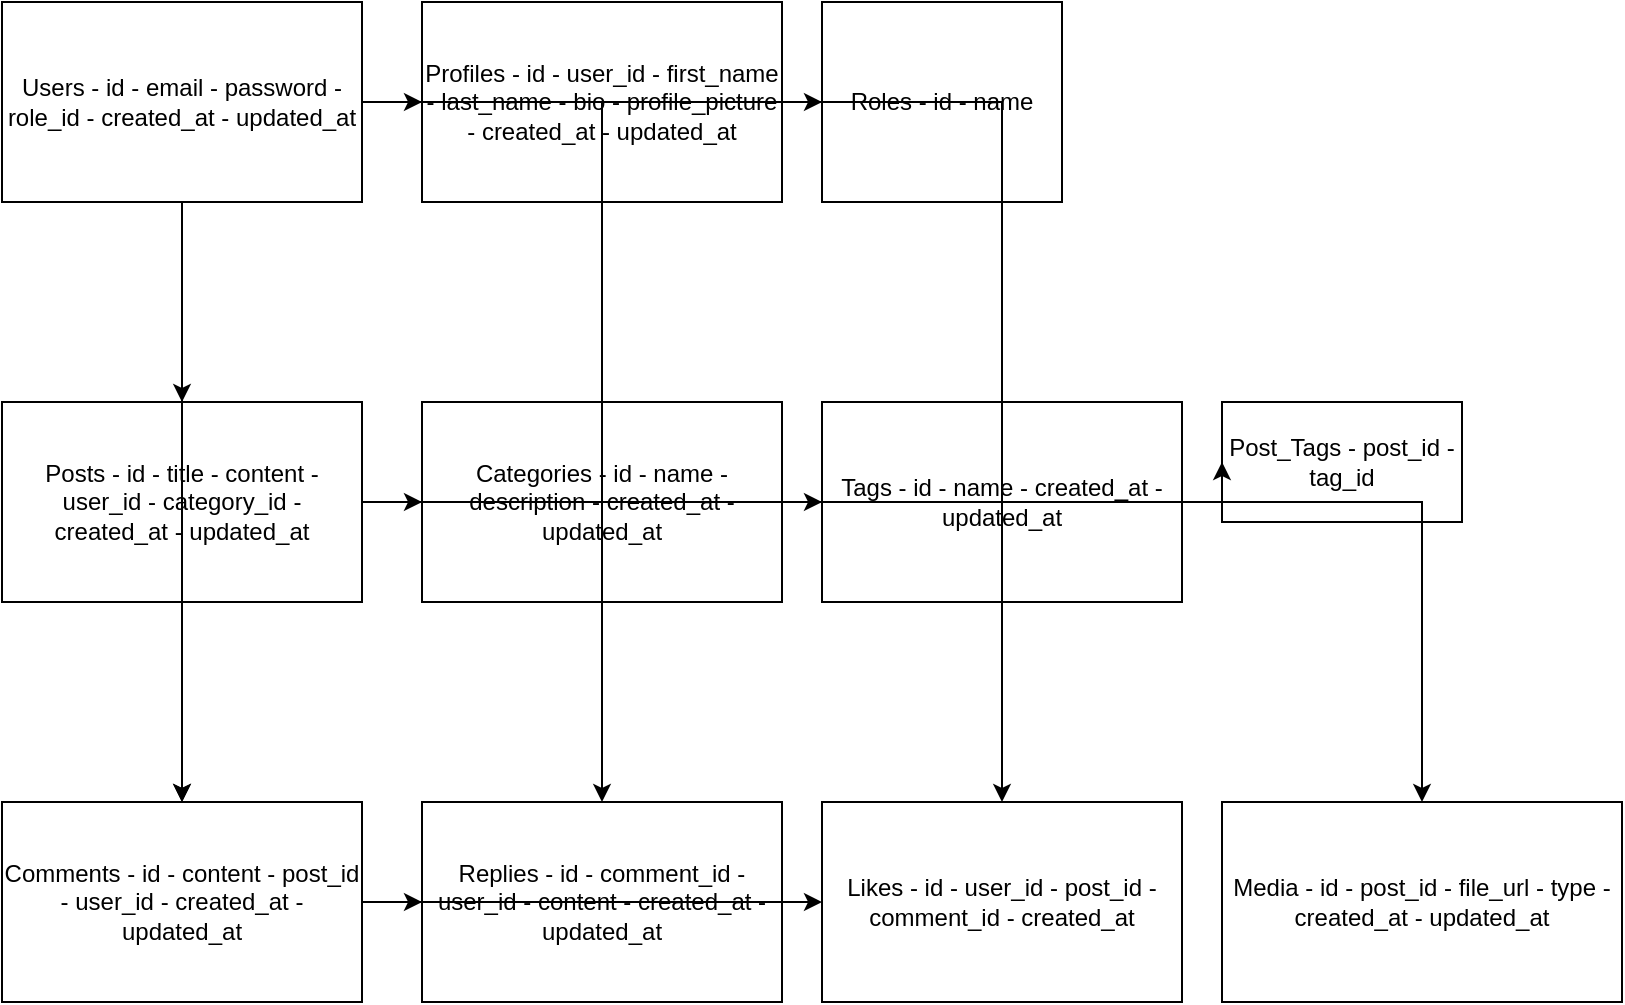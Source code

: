<mxfile version="25.0.1">
  <diagram name="Blog ER Diagram" id="0">
    <mxGraphModel dx="1114" dy="600" grid="1" gridSize="10" guides="1" tooltips="1" connect="1" arrows="1" fold="1" page="1" pageScale="1" pageWidth="850" pageHeight="1100" math="0" shadow="0">
      <root>
        <mxCell id="0" />
        <mxCell id="1" parent="0" />
        <mxCell id="dXGdjP5CWAmpmadLMYRv-12" value="Users - id - email - password - role_id - created_at - updated_at" style="shape=rectangle;whiteSpace=wrap;html=1;" vertex="1" parent="1">
          <mxGeometry x="40" y="100" width="180" height="100" as="geometry" />
        </mxCell>
        <mxCell id="dXGdjP5CWAmpmadLMYRv-13" value="Profiles - id - user_id - first_name - last_name - bio - profile_picture - created_at - updated_at" style="shape=rectangle;whiteSpace=wrap;html=1;" vertex="1" parent="1">
          <mxGeometry x="250" y="100" width="180" height="100" as="geometry" />
        </mxCell>
        <mxCell id="dXGdjP5CWAmpmadLMYRv-14" value="Roles - id - name" style="shape=rectangle;whiteSpace=wrap;html=1;" vertex="1" parent="1">
          <mxGeometry x="450" y="100" width="120" height="100" as="geometry" />
        </mxCell>
        <mxCell id="dXGdjP5CWAmpmadLMYRv-15" value="Posts - id - title - content - user_id - category_id - created_at - updated_at" style="shape=rectangle;whiteSpace=wrap;html=1;" vertex="1" parent="1">
          <mxGeometry x="40" y="300" width="180" height="100" as="geometry" />
        </mxCell>
        <mxCell id="dXGdjP5CWAmpmadLMYRv-16" value="Categories - id - name - description - created_at - updated_at" style="shape=rectangle;whiteSpace=wrap;html=1;" vertex="1" parent="1">
          <mxGeometry x="250" y="300" width="180" height="100" as="geometry" />
        </mxCell>
        <mxCell id="dXGdjP5CWAmpmadLMYRv-17" value="Tags - id - name - created_at - updated_at" style="shape=rectangle;whiteSpace=wrap;html=1;" vertex="1" parent="1">
          <mxGeometry x="450" y="300" width="180" height="100" as="geometry" />
        </mxCell>
        <mxCell id="dXGdjP5CWAmpmadLMYRv-18" value="Post_Tags - post_id - tag_id" style="shape=rectangle;whiteSpace=wrap;html=1;" vertex="1" parent="1">
          <mxGeometry x="650" y="300" width="120" height="60" as="geometry" />
        </mxCell>
        <mxCell id="dXGdjP5CWAmpmadLMYRv-19" value="Comments - id - content - post_id - user_id - created_at - updated_at" style="shape=rectangle;whiteSpace=wrap;html=1;" vertex="1" parent="1">
          <mxGeometry x="40" y="500" width="180" height="100" as="geometry" />
        </mxCell>
        <mxCell id="dXGdjP5CWAmpmadLMYRv-20" value="Replies - id - comment_id - user_id - content - created_at - updated_at" style="shape=rectangle;whiteSpace=wrap;html=1;" vertex="1" parent="1">
          <mxGeometry x="250" y="500" width="180" height="100" as="geometry" />
        </mxCell>
        <mxCell id="dXGdjP5CWAmpmadLMYRv-21" value="Likes - id - user_id - post_id - comment_id - created_at" style="shape=rectangle;whiteSpace=wrap;html=1;" vertex="1" parent="1">
          <mxGeometry x="450" y="500" width="180" height="100" as="geometry" />
        </mxCell>
        <mxCell id="dXGdjP5CWAmpmadLMYRv-22" value="Media - id - post_id - file_url - type - created_at - updated_at" style="shape=rectangle;whiteSpace=wrap;html=1;" vertex="1" parent="1">
          <mxGeometry x="650" y="500" width="200" height="100" as="geometry" />
        </mxCell>
        <mxCell id="dXGdjP5CWAmpmadLMYRv-23" style="edgeStyle=orthogonalEdgeStyle;rounded=0;orthogonalLoop=1;jettySize=auto;html=1;" edge="1" parent="1" source="dXGdjP5CWAmpmadLMYRv-12" target="dXGdjP5CWAmpmadLMYRv-13">
          <mxGeometry relative="1" as="geometry" />
        </mxCell>
        <mxCell id="dXGdjP5CWAmpmadLMYRv-24" style="edgeStyle=orthogonalEdgeStyle;rounded=0;orthogonalLoop=1;jettySize=auto;html=1;" edge="1" parent="1" source="dXGdjP5CWAmpmadLMYRv-12" target="dXGdjP5CWAmpmadLMYRv-15">
          <mxGeometry relative="1" as="geometry" />
        </mxCell>
        <mxCell id="dXGdjP5CWAmpmadLMYRv-25" style="edgeStyle=orthogonalEdgeStyle;rounded=0;orthogonalLoop=1;jettySize=auto;html=1;" edge="1" parent="1" source="dXGdjP5CWAmpmadLMYRv-12" target="dXGdjP5CWAmpmadLMYRv-19">
          <mxGeometry relative="1" as="geometry" />
        </mxCell>
        <mxCell id="dXGdjP5CWAmpmadLMYRv-26" style="edgeStyle=orthogonalEdgeStyle;rounded=0;orthogonalLoop=1;jettySize=auto;html=1;" edge="1" parent="1" source="dXGdjP5CWAmpmadLMYRv-12" target="dXGdjP5CWAmpmadLMYRv-21">
          <mxGeometry relative="1" as="geometry" />
        </mxCell>
        <mxCell id="dXGdjP5CWAmpmadLMYRv-27" style="edgeStyle=orthogonalEdgeStyle;rounded=0;orthogonalLoop=1;jettySize=auto;html=1;" edge="1" parent="1" source="dXGdjP5CWAmpmadLMYRv-12" target="dXGdjP5CWAmpmadLMYRv-20">
          <mxGeometry relative="1" as="geometry" />
        </mxCell>
        <mxCell id="dXGdjP5CWAmpmadLMYRv-28" style="edgeStyle=orthogonalEdgeStyle;rounded=0;orthogonalLoop=1;jettySize=auto;html=1;" edge="1" parent="1" source="dXGdjP5CWAmpmadLMYRv-12" target="dXGdjP5CWAmpmadLMYRv-14">
          <mxGeometry relative="1" as="geometry" />
        </mxCell>
        <mxCell id="dXGdjP5CWAmpmadLMYRv-29" style="edgeStyle=orthogonalEdgeStyle;rounded=0;orthogonalLoop=1;jettySize=auto;html=1;" edge="1" parent="1" source="dXGdjP5CWAmpmadLMYRv-15" target="dXGdjP5CWAmpmadLMYRv-16">
          <mxGeometry relative="1" as="geometry" />
        </mxCell>
        <mxCell id="dXGdjP5CWAmpmadLMYRv-30" style="edgeStyle=orthogonalEdgeStyle;rounded=0;orthogonalLoop=1;jettySize=auto;html=1;" edge="1" parent="1" source="dXGdjP5CWAmpmadLMYRv-15" target="dXGdjP5CWAmpmadLMYRv-17">
          <mxGeometry relative="1" as="geometry" />
        </mxCell>
        <mxCell id="dXGdjP5CWAmpmadLMYRv-31" style="edgeStyle=orthogonalEdgeStyle;rounded=0;orthogonalLoop=1;jettySize=auto;html=1;" edge="1" parent="1" source="dXGdjP5CWAmpmadLMYRv-15" target="dXGdjP5CWAmpmadLMYRv-19">
          <mxGeometry relative="1" as="geometry" />
        </mxCell>
        <mxCell id="dXGdjP5CWAmpmadLMYRv-32" style="edgeStyle=orthogonalEdgeStyle;rounded=0;orthogonalLoop=1;jettySize=auto;html=1;" edge="1" parent="1" source="dXGdjP5CWAmpmadLMYRv-15" target="dXGdjP5CWAmpmadLMYRv-22">
          <mxGeometry relative="1" as="geometry" />
        </mxCell>
        <mxCell id="dXGdjP5CWAmpmadLMYRv-33" style="edgeStyle=orthogonalEdgeStyle;rounded=0;orthogonalLoop=1;jettySize=auto;html=1;" edge="1" parent="1" source="dXGdjP5CWAmpmadLMYRv-17" target="dXGdjP5CWAmpmadLMYRv-18">
          <mxGeometry relative="1" as="geometry" />
        </mxCell>
        <mxCell id="dXGdjP5CWAmpmadLMYRv-34" style="edgeStyle=orthogonalEdgeStyle;rounded=0;orthogonalLoop=1;jettySize=auto;html=1;" edge="1" parent="1" source="dXGdjP5CWAmpmadLMYRv-19" target="dXGdjP5CWAmpmadLMYRv-20">
          <mxGeometry relative="1" as="geometry" />
        </mxCell>
        <mxCell id="dXGdjP5CWAmpmadLMYRv-35" style="edgeStyle=orthogonalEdgeStyle;rounded=0;orthogonalLoop=1;jettySize=auto;html=1;" edge="1" parent="1" source="dXGdjP5CWAmpmadLMYRv-19" target="dXGdjP5CWAmpmadLMYRv-21">
          <mxGeometry relative="1" as="geometry" />
        </mxCell>
      </root>
    </mxGraphModel>
  </diagram>
</mxfile>
